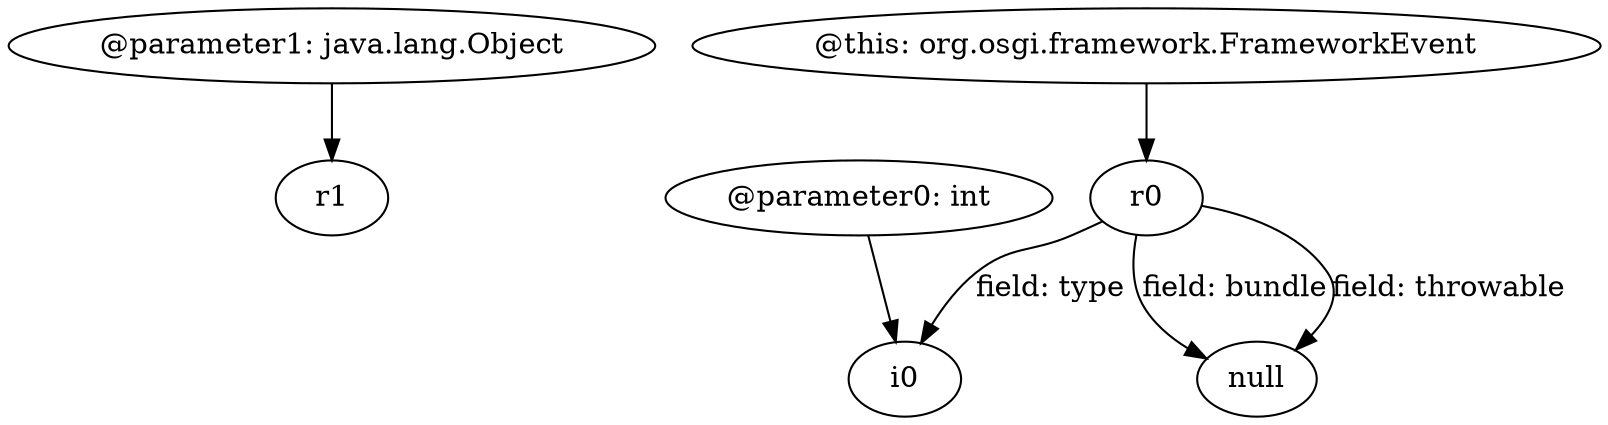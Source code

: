 digraph g {
0[label="@parameter1: java.lang.Object"]
1[label="r1"]
0->1[label=""]
2[label="r0"]
3[label="i0"]
2->3[label="field: type"]
4[label="@this: org.osgi.framework.FrameworkEvent"]
4->2[label=""]
5[label="null"]
2->5[label="field: bundle"]
2->5[label="field: throwable"]
6[label="@parameter0: int"]
6->3[label=""]
}